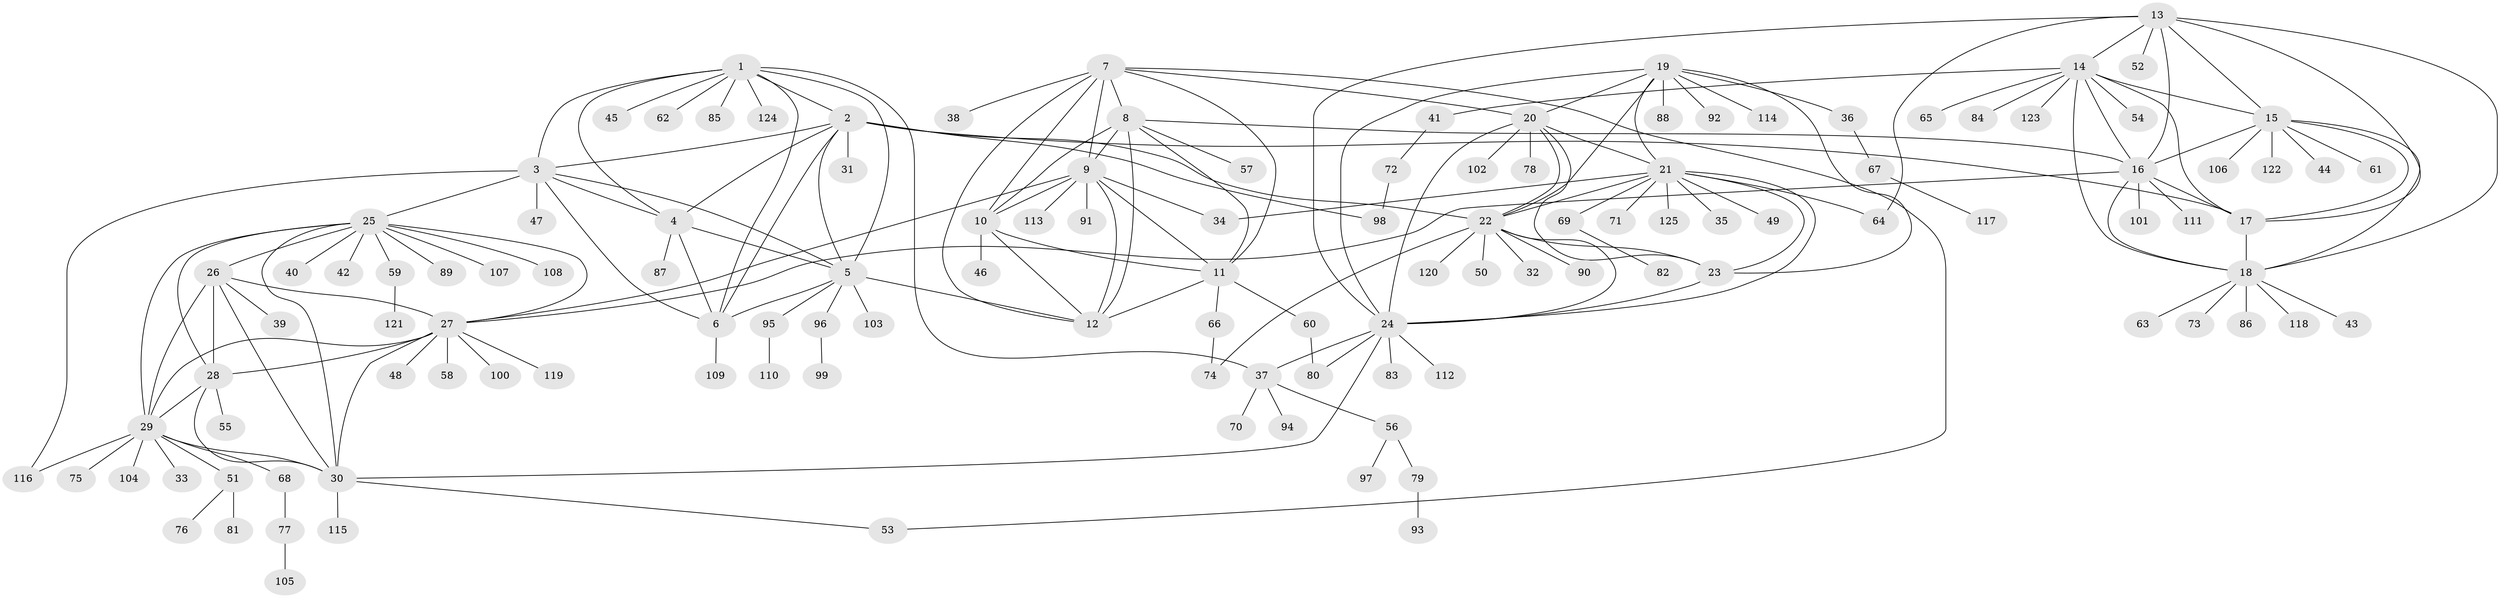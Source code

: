 // coarse degree distribution, {13: 0.02, 6: 0.04, 5: 0.02, 8: 0.02, 11: 0.03, 7: 0.02, 4: 0.03, 9: 0.01, 10: 0.02, 15: 0.01, 3: 0.02, 1: 0.63, 2: 0.13}
// Generated by graph-tools (version 1.1) at 2025/52/02/27/25 19:52:22]
// undirected, 125 vertices, 188 edges
graph export_dot {
graph [start="1"]
  node [color=gray90,style=filled];
  1;
  2;
  3;
  4;
  5;
  6;
  7;
  8;
  9;
  10;
  11;
  12;
  13;
  14;
  15;
  16;
  17;
  18;
  19;
  20;
  21;
  22;
  23;
  24;
  25;
  26;
  27;
  28;
  29;
  30;
  31;
  32;
  33;
  34;
  35;
  36;
  37;
  38;
  39;
  40;
  41;
  42;
  43;
  44;
  45;
  46;
  47;
  48;
  49;
  50;
  51;
  52;
  53;
  54;
  55;
  56;
  57;
  58;
  59;
  60;
  61;
  62;
  63;
  64;
  65;
  66;
  67;
  68;
  69;
  70;
  71;
  72;
  73;
  74;
  75;
  76;
  77;
  78;
  79;
  80;
  81;
  82;
  83;
  84;
  85;
  86;
  87;
  88;
  89;
  90;
  91;
  92;
  93;
  94;
  95;
  96;
  97;
  98;
  99;
  100;
  101;
  102;
  103;
  104;
  105;
  106;
  107;
  108;
  109;
  110;
  111;
  112;
  113;
  114;
  115;
  116;
  117;
  118;
  119;
  120;
  121;
  122;
  123;
  124;
  125;
  1 -- 2;
  1 -- 3;
  1 -- 4;
  1 -- 5;
  1 -- 6;
  1 -- 37;
  1 -- 45;
  1 -- 62;
  1 -- 85;
  1 -- 124;
  2 -- 3;
  2 -- 4;
  2 -- 5;
  2 -- 6;
  2 -- 17;
  2 -- 22;
  2 -- 31;
  2 -- 98;
  3 -- 4;
  3 -- 5;
  3 -- 6;
  3 -- 25;
  3 -- 47;
  3 -- 116;
  4 -- 5;
  4 -- 6;
  4 -- 87;
  5 -- 6;
  5 -- 12;
  5 -- 95;
  5 -- 96;
  5 -- 103;
  6 -- 109;
  7 -- 8;
  7 -- 9;
  7 -- 10;
  7 -- 11;
  7 -- 12;
  7 -- 20;
  7 -- 38;
  7 -- 53;
  8 -- 9;
  8 -- 10;
  8 -- 11;
  8 -- 12;
  8 -- 16;
  8 -- 57;
  9 -- 10;
  9 -- 11;
  9 -- 12;
  9 -- 27;
  9 -- 34;
  9 -- 91;
  9 -- 113;
  10 -- 11;
  10 -- 12;
  10 -- 46;
  11 -- 12;
  11 -- 60;
  11 -- 66;
  13 -- 14;
  13 -- 15;
  13 -- 16;
  13 -- 17;
  13 -- 18;
  13 -- 24;
  13 -- 52;
  13 -- 64;
  14 -- 15;
  14 -- 16;
  14 -- 17;
  14 -- 18;
  14 -- 41;
  14 -- 54;
  14 -- 65;
  14 -- 84;
  14 -- 123;
  15 -- 16;
  15 -- 17;
  15 -- 18;
  15 -- 44;
  15 -- 61;
  15 -- 106;
  15 -- 122;
  16 -- 17;
  16 -- 18;
  16 -- 27;
  16 -- 101;
  16 -- 111;
  17 -- 18;
  18 -- 43;
  18 -- 63;
  18 -- 73;
  18 -- 86;
  18 -- 118;
  19 -- 20;
  19 -- 21;
  19 -- 22;
  19 -- 23;
  19 -- 24;
  19 -- 36;
  19 -- 88;
  19 -- 92;
  19 -- 114;
  20 -- 21;
  20 -- 22;
  20 -- 23;
  20 -- 24;
  20 -- 78;
  20 -- 102;
  21 -- 22;
  21 -- 23;
  21 -- 24;
  21 -- 34;
  21 -- 35;
  21 -- 49;
  21 -- 64;
  21 -- 69;
  21 -- 71;
  21 -- 125;
  22 -- 23;
  22 -- 24;
  22 -- 32;
  22 -- 50;
  22 -- 74;
  22 -- 90;
  22 -- 120;
  23 -- 24;
  24 -- 30;
  24 -- 37;
  24 -- 80;
  24 -- 83;
  24 -- 112;
  25 -- 26;
  25 -- 27;
  25 -- 28;
  25 -- 29;
  25 -- 30;
  25 -- 40;
  25 -- 42;
  25 -- 59;
  25 -- 89;
  25 -- 107;
  25 -- 108;
  26 -- 27;
  26 -- 28;
  26 -- 29;
  26 -- 30;
  26 -- 39;
  27 -- 28;
  27 -- 29;
  27 -- 30;
  27 -- 48;
  27 -- 58;
  27 -- 100;
  27 -- 119;
  28 -- 29;
  28 -- 30;
  28 -- 55;
  29 -- 30;
  29 -- 33;
  29 -- 51;
  29 -- 68;
  29 -- 75;
  29 -- 104;
  29 -- 116;
  30 -- 53;
  30 -- 115;
  36 -- 67;
  37 -- 56;
  37 -- 70;
  37 -- 94;
  41 -- 72;
  51 -- 76;
  51 -- 81;
  56 -- 79;
  56 -- 97;
  59 -- 121;
  60 -- 80;
  66 -- 74;
  67 -- 117;
  68 -- 77;
  69 -- 82;
  72 -- 98;
  77 -- 105;
  79 -- 93;
  95 -- 110;
  96 -- 99;
}
